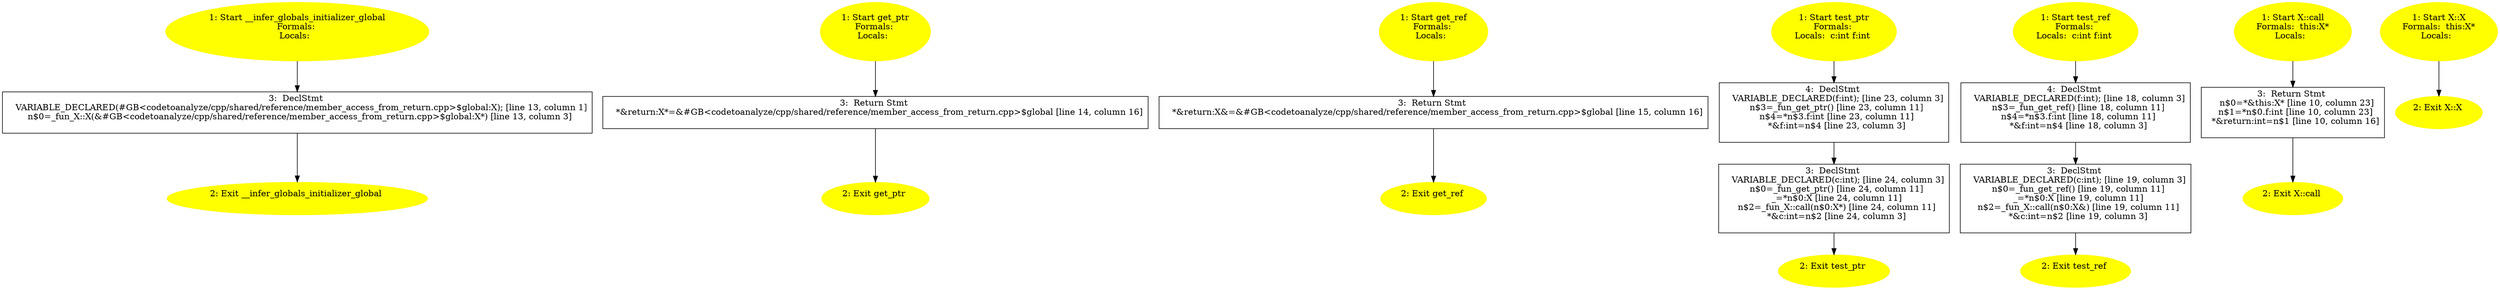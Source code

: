 /* @generated */
digraph cfg {
"__infer_globals_initializer_global.bdc08c089842ce08b974b22a75daf78e_1" [label="1: Start __infer_globals_initializer_global\nFormals: \nLocals:  \n  " color=yellow style=filled]
	

	 "__infer_globals_initializer_global.bdc08c089842ce08b974b22a75daf78e_1" -> "__infer_globals_initializer_global.bdc08c089842ce08b974b22a75daf78e_3" ;
"__infer_globals_initializer_global.bdc08c089842ce08b974b22a75daf78e_2" [label="2: Exit __infer_globals_initializer_global \n  " color=yellow style=filled]
	

"__infer_globals_initializer_global.bdc08c089842ce08b974b22a75daf78e_3" [label="3:  DeclStmt \n   VARIABLE_DECLARED(#GB<codetoanalyze/cpp/shared/reference/member_access_from_return.cpp>$global:X); [line 13, column 1]\n  n$0=_fun_X::X(&#GB<codetoanalyze/cpp/shared/reference/member_access_from_return.cpp>$global:X*) [line 13, column 3]\n " shape="box"]
	

	 "__infer_globals_initializer_global.bdc08c089842ce08b974b22a75daf78e_3" -> "__infer_globals_initializer_global.bdc08c089842ce08b974b22a75daf78e_2" ;
"get_ptr#548333400578323912.5cb5eba6c7605ca7fd66bf5755cb7ce3_1" [label="1: Start get_ptr\nFormals: \nLocals:  \n  " color=yellow style=filled]
	

	 "get_ptr#548333400578323912.5cb5eba6c7605ca7fd66bf5755cb7ce3_1" -> "get_ptr#548333400578323912.5cb5eba6c7605ca7fd66bf5755cb7ce3_3" ;
"get_ptr#548333400578323912.5cb5eba6c7605ca7fd66bf5755cb7ce3_2" [label="2: Exit get_ptr \n  " color=yellow style=filled]
	

"get_ptr#548333400578323912.5cb5eba6c7605ca7fd66bf5755cb7ce3_3" [label="3:  Return Stmt \n   *&return:X*=&#GB<codetoanalyze/cpp/shared/reference/member_access_from_return.cpp>$global [line 14, column 16]\n " shape="box"]
	

	 "get_ptr#548333400578323912.5cb5eba6c7605ca7fd66bf5755cb7ce3_3" -> "get_ptr#548333400578323912.5cb5eba6c7605ca7fd66bf5755cb7ce3_2" ;
"get_ref#3760753509995480941.1a9482316aa67c38d5004ec1f3cb74db_1" [label="1: Start get_ref\nFormals: \nLocals:  \n  " color=yellow style=filled]
	

	 "get_ref#3760753509995480941.1a9482316aa67c38d5004ec1f3cb74db_1" -> "get_ref#3760753509995480941.1a9482316aa67c38d5004ec1f3cb74db_3" ;
"get_ref#3760753509995480941.1a9482316aa67c38d5004ec1f3cb74db_2" [label="2: Exit get_ref \n  " color=yellow style=filled]
	

"get_ref#3760753509995480941.1a9482316aa67c38d5004ec1f3cb74db_3" [label="3:  Return Stmt \n   *&return:X&=&#GB<codetoanalyze/cpp/shared/reference/member_access_from_return.cpp>$global [line 15, column 16]\n " shape="box"]
	

	 "get_ref#3760753509995480941.1a9482316aa67c38d5004ec1f3cb74db_3" -> "get_ref#3760753509995480941.1a9482316aa67c38d5004ec1f3cb74db_2" ;
"test_ptr#11416786403465510397.fe356f46dccde5545eadf0c661f4974d_1" [label="1: Start test_ptr\nFormals: \nLocals:  c:int f:int \n  " color=yellow style=filled]
	

	 "test_ptr#11416786403465510397.fe356f46dccde5545eadf0c661f4974d_1" -> "test_ptr#11416786403465510397.fe356f46dccde5545eadf0c661f4974d_4" ;
"test_ptr#11416786403465510397.fe356f46dccde5545eadf0c661f4974d_2" [label="2: Exit test_ptr \n  " color=yellow style=filled]
	

"test_ptr#11416786403465510397.fe356f46dccde5545eadf0c661f4974d_3" [label="3:  DeclStmt \n   VARIABLE_DECLARED(c:int); [line 24, column 3]\n  n$0=_fun_get_ptr() [line 24, column 11]\n  _=*n$0:X [line 24, column 11]\n  n$2=_fun_X::call(n$0:X*) [line 24, column 11]\n  *&c:int=n$2 [line 24, column 3]\n " shape="box"]
	

	 "test_ptr#11416786403465510397.fe356f46dccde5545eadf0c661f4974d_3" -> "test_ptr#11416786403465510397.fe356f46dccde5545eadf0c661f4974d_2" ;
"test_ptr#11416786403465510397.fe356f46dccde5545eadf0c661f4974d_4" [label="4:  DeclStmt \n   VARIABLE_DECLARED(f:int); [line 23, column 3]\n  n$3=_fun_get_ptr() [line 23, column 11]\n  n$4=*n$3.f:int [line 23, column 11]\n  *&f:int=n$4 [line 23, column 3]\n " shape="box"]
	

	 "test_ptr#11416786403465510397.fe356f46dccde5545eadf0c661f4974d_4" -> "test_ptr#11416786403465510397.fe356f46dccde5545eadf0c661f4974d_3" ;
"test_ref#7021555814503032268.9c735d5eedd26e3009ec35c4af427db4_1" [label="1: Start test_ref\nFormals: \nLocals:  c:int f:int \n  " color=yellow style=filled]
	

	 "test_ref#7021555814503032268.9c735d5eedd26e3009ec35c4af427db4_1" -> "test_ref#7021555814503032268.9c735d5eedd26e3009ec35c4af427db4_4" ;
"test_ref#7021555814503032268.9c735d5eedd26e3009ec35c4af427db4_2" [label="2: Exit test_ref \n  " color=yellow style=filled]
	

"test_ref#7021555814503032268.9c735d5eedd26e3009ec35c4af427db4_3" [label="3:  DeclStmt \n   VARIABLE_DECLARED(c:int); [line 19, column 3]\n  n$0=_fun_get_ref() [line 19, column 11]\n  _=*n$0:X [line 19, column 11]\n  n$2=_fun_X::call(n$0:X&) [line 19, column 11]\n  *&c:int=n$2 [line 19, column 3]\n " shape="box"]
	

	 "test_ref#7021555814503032268.9c735d5eedd26e3009ec35c4af427db4_3" -> "test_ref#7021555814503032268.9c735d5eedd26e3009ec35c4af427db4_2" ;
"test_ref#7021555814503032268.9c735d5eedd26e3009ec35c4af427db4_4" [label="4:  DeclStmt \n   VARIABLE_DECLARED(f:int); [line 18, column 3]\n  n$3=_fun_get_ref() [line 18, column 11]\n  n$4=*n$3.f:int [line 18, column 11]\n  *&f:int=n$4 [line 18, column 3]\n " shape="box"]
	

	 "test_ref#7021555814503032268.9c735d5eedd26e3009ec35c4af427db4_4" -> "test_ref#7021555814503032268.9c735d5eedd26e3009ec35c4af427db4_3" ;
"call#X#(5770224879682844394).d055b894c8e89eaff4b8d412706da082_1" [label="1: Start X::call\nFormals:  this:X*\nLocals:  \n  " color=yellow style=filled]
	

	 "call#X#(5770224879682844394).d055b894c8e89eaff4b8d412706da082_1" -> "call#X#(5770224879682844394).d055b894c8e89eaff4b8d412706da082_3" ;
"call#X#(5770224879682844394).d055b894c8e89eaff4b8d412706da082_2" [label="2: Exit X::call \n  " color=yellow style=filled]
	

"call#X#(5770224879682844394).d055b894c8e89eaff4b8d412706da082_3" [label="3:  Return Stmt \n   n$0=*&this:X* [line 10, column 23]\n  n$1=*n$0.f:int [line 10, column 23]\n  *&return:int=n$1 [line 10, column 16]\n " shape="box"]
	

	 "call#X#(5770224879682844394).d055b894c8e89eaff4b8d412706da082_3" -> "call#X#(5770224879682844394).d055b894c8e89eaff4b8d412706da082_2" ;
"X#X#{4951618003533511344}.a6c75b361b5e04dddb518f7e116a9ca2_1" [label="1: Start X::X\nFormals:  this:X*\nLocals:  \n  " color=yellow style=filled]
	

	 "X#X#{4951618003533511344}.a6c75b361b5e04dddb518f7e116a9ca2_1" -> "X#X#{4951618003533511344}.a6c75b361b5e04dddb518f7e116a9ca2_2" ;
"X#X#{4951618003533511344}.a6c75b361b5e04dddb518f7e116a9ca2_2" [label="2: Exit X::X \n  " color=yellow style=filled]
	

}
